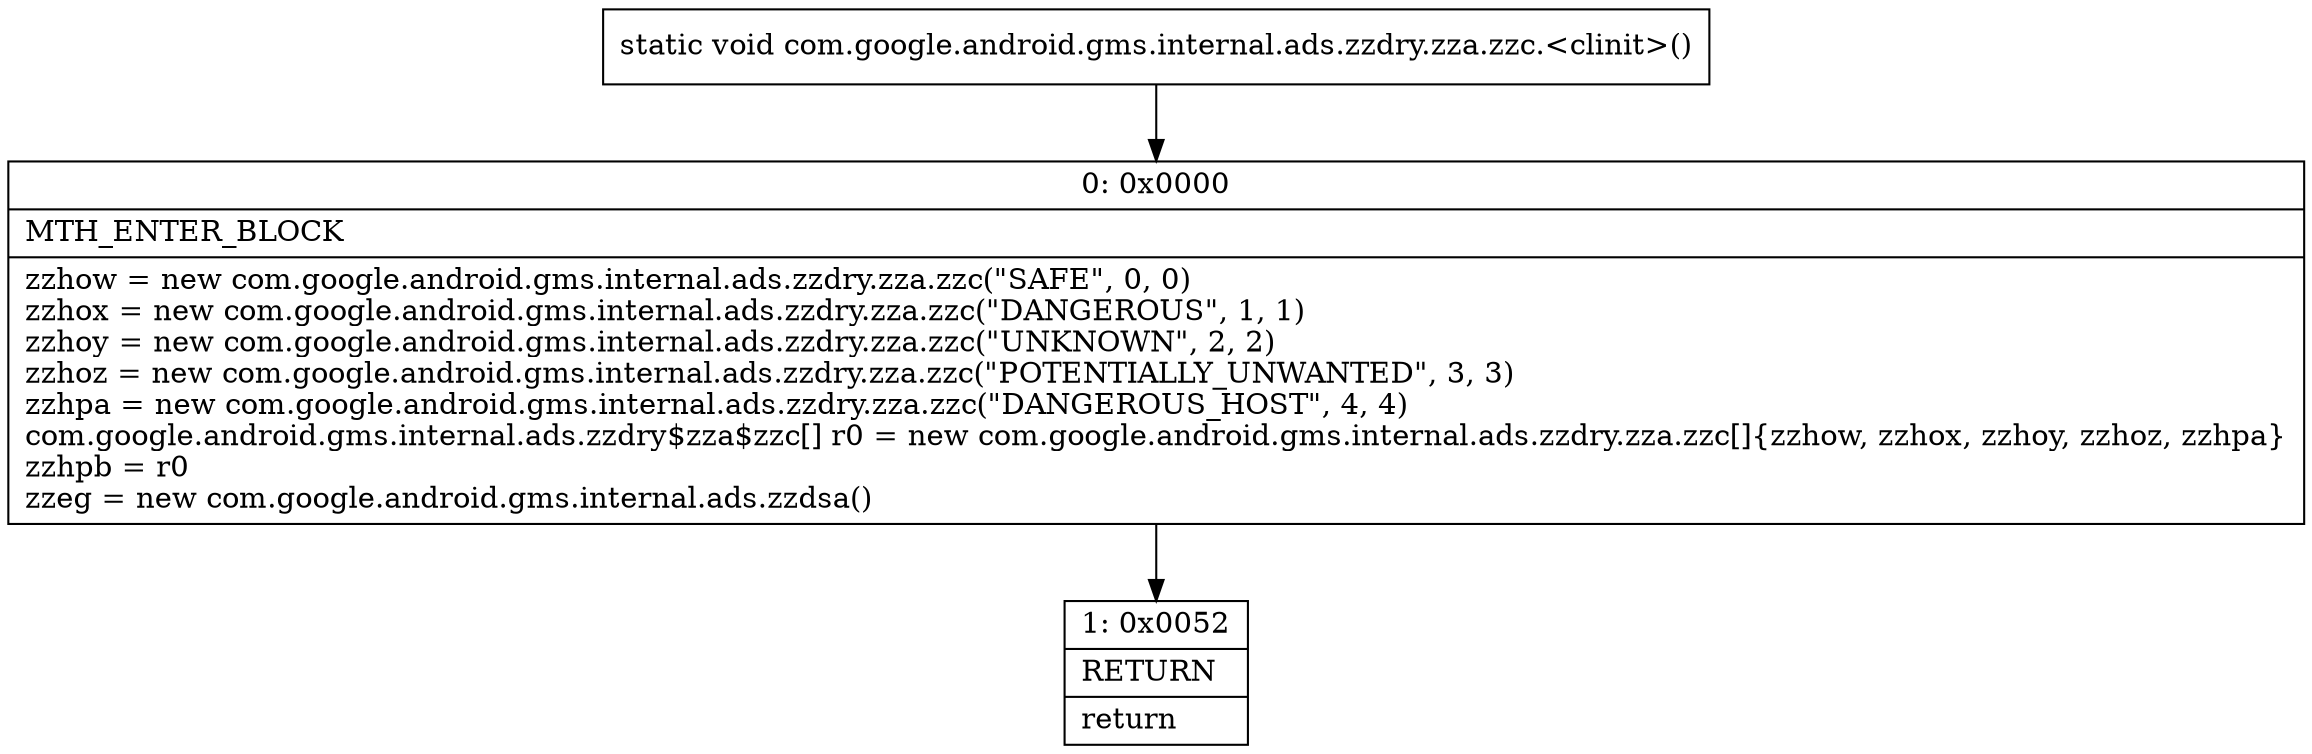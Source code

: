 digraph "CFG forcom.google.android.gms.internal.ads.zzdry.zza.zzc.\<clinit\>()V" {
Node_0 [shape=record,label="{0\:\ 0x0000|MTH_ENTER_BLOCK\l|zzhow = new com.google.android.gms.internal.ads.zzdry.zza.zzc(\"SAFE\", 0, 0)\lzzhox = new com.google.android.gms.internal.ads.zzdry.zza.zzc(\"DANGEROUS\", 1, 1)\lzzhoy = new com.google.android.gms.internal.ads.zzdry.zza.zzc(\"UNKNOWN\", 2, 2)\lzzhoz = new com.google.android.gms.internal.ads.zzdry.zza.zzc(\"POTENTIALLY_UNWANTED\", 3, 3)\lzzhpa = new com.google.android.gms.internal.ads.zzdry.zza.zzc(\"DANGEROUS_HOST\", 4, 4)\lcom.google.android.gms.internal.ads.zzdry$zza$zzc[] r0 = new com.google.android.gms.internal.ads.zzdry.zza.zzc[]\{zzhow, zzhox, zzhoy, zzhoz, zzhpa\}\lzzhpb = r0\lzzeg = new com.google.android.gms.internal.ads.zzdsa()\l}"];
Node_1 [shape=record,label="{1\:\ 0x0052|RETURN\l|return\l}"];
MethodNode[shape=record,label="{static void com.google.android.gms.internal.ads.zzdry.zza.zzc.\<clinit\>() }"];
MethodNode -> Node_0;
Node_0 -> Node_1;
}

